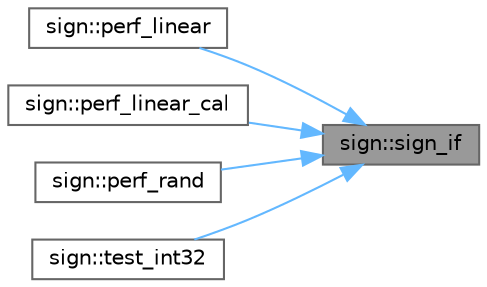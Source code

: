 digraph "sign::sign_if"
{
 // LATEX_PDF_SIZE
  bgcolor="transparent";
  edge [fontname=Helvetica,fontsize=10,labelfontname=Helvetica,labelfontsize=10];
  node [fontname=Helvetica,fontsize=10,shape=box,height=0.2,width=0.4];
  rankdir="RL";
  Node1 [id="Node000001",label="sign::sign_if",height=0.2,width=0.4,color="gray40", fillcolor="grey60", style="filled", fontcolor="black",tooltip=" "];
  Node1 -> Node2 [id="edge9_Node000001_Node000002",dir="back",color="steelblue1",style="solid",tooltip=" "];
  Node2 [id="Node000002",label="sign::perf_linear",height=0.2,width=0.4,color="grey40", fillcolor="white", style="filled",URL="$namespacesign.html#ab72abac35dccbff48a59e2051c542ae8",tooltip=" "];
  Node1 -> Node3 [id="edge10_Node000001_Node000003",dir="back",color="steelblue1",style="solid",tooltip=" "];
  Node3 [id="Node000003",label="sign::perf_linear_cal",height=0.2,width=0.4,color="grey40", fillcolor="white", style="filled",URL="$namespacesign.html#ad3dfb6236c0b435e853a3ab788dd81cf",tooltip=" "];
  Node1 -> Node4 [id="edge11_Node000001_Node000004",dir="back",color="steelblue1",style="solid",tooltip=" "];
  Node4 [id="Node000004",label="sign::perf_rand",height=0.2,width=0.4,color="grey40", fillcolor="white", style="filled",URL="$namespacesign.html#ac7acfa07ff3f1c0202a11f02ce9e86f3",tooltip=" "];
  Node1 -> Node5 [id="edge12_Node000001_Node000005",dir="back",color="steelblue1",style="solid",tooltip=" "];
  Node5 [id="Node000005",label="sign::test_int32",height=0.2,width=0.4,color="grey40", fillcolor="white", style="filled",URL="$namespacesign.html#a68988c3ee34d3d41ac53e76379d6d806",tooltip=" "];
}
